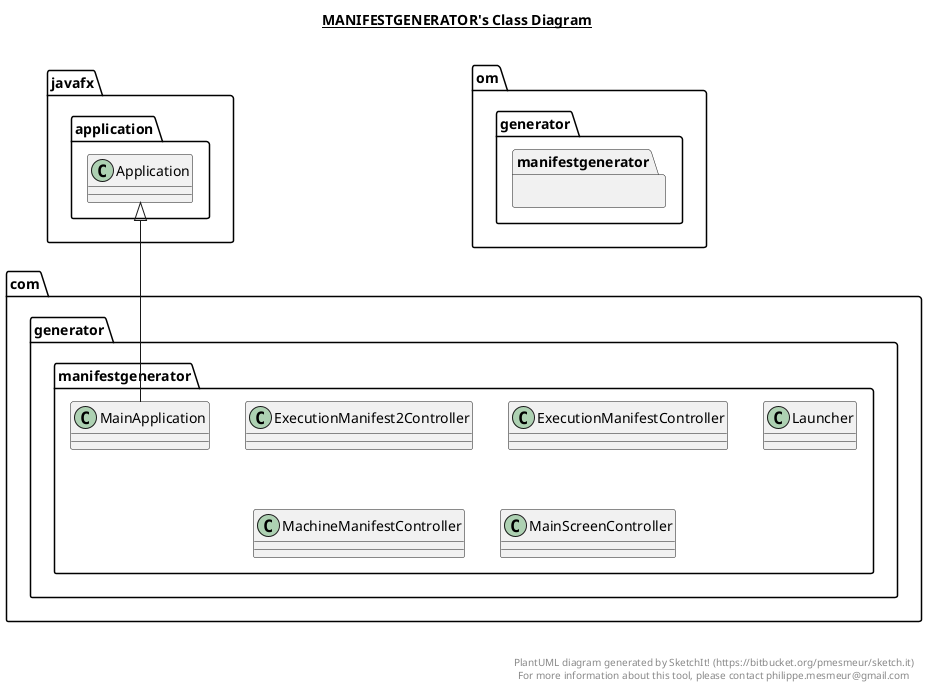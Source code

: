 @startuml

title __MANIFESTGENERATOR's Class Diagram__\n

  namespace  com.generator.manifestgenerator {
      class com.generator.manifestgenerator.ExecutionManifest2Controller {
      }
    }

  

  namespace   com.generator.manifestgenerator {
      class com.generator.manifestgenerator.ExecutionManifestController {
      }
    }

  

  namespace  com.generator.manifestgenerator {
      class com.generator.manifestgenerator.Launcher {
      }
    }

  

  namespace   om.generator.manifestgenerator {
      class com.generator.manifestgenerator.MachineManifestController {
      }
    }

  

  namespace   om.generator.manifestgenerator {
      class com.generator.manifestgenerator.MainApplication {
      }
    }

  

  namespace  om.generator.manifestgenerator {
      class com.generator.manifestgenerator.MainScreenController {
      }
    }

  

  com.generator.manifestgenerator.MainApplication -up-|> javafx.application.Application


right footer


PlantUML diagram generated by SketchIt! (https://bitbucket.org/pmesmeur/sketch.it)
For more information about this tool, please contact philippe.mesmeur@gmail.com
endfooter

@enduml
